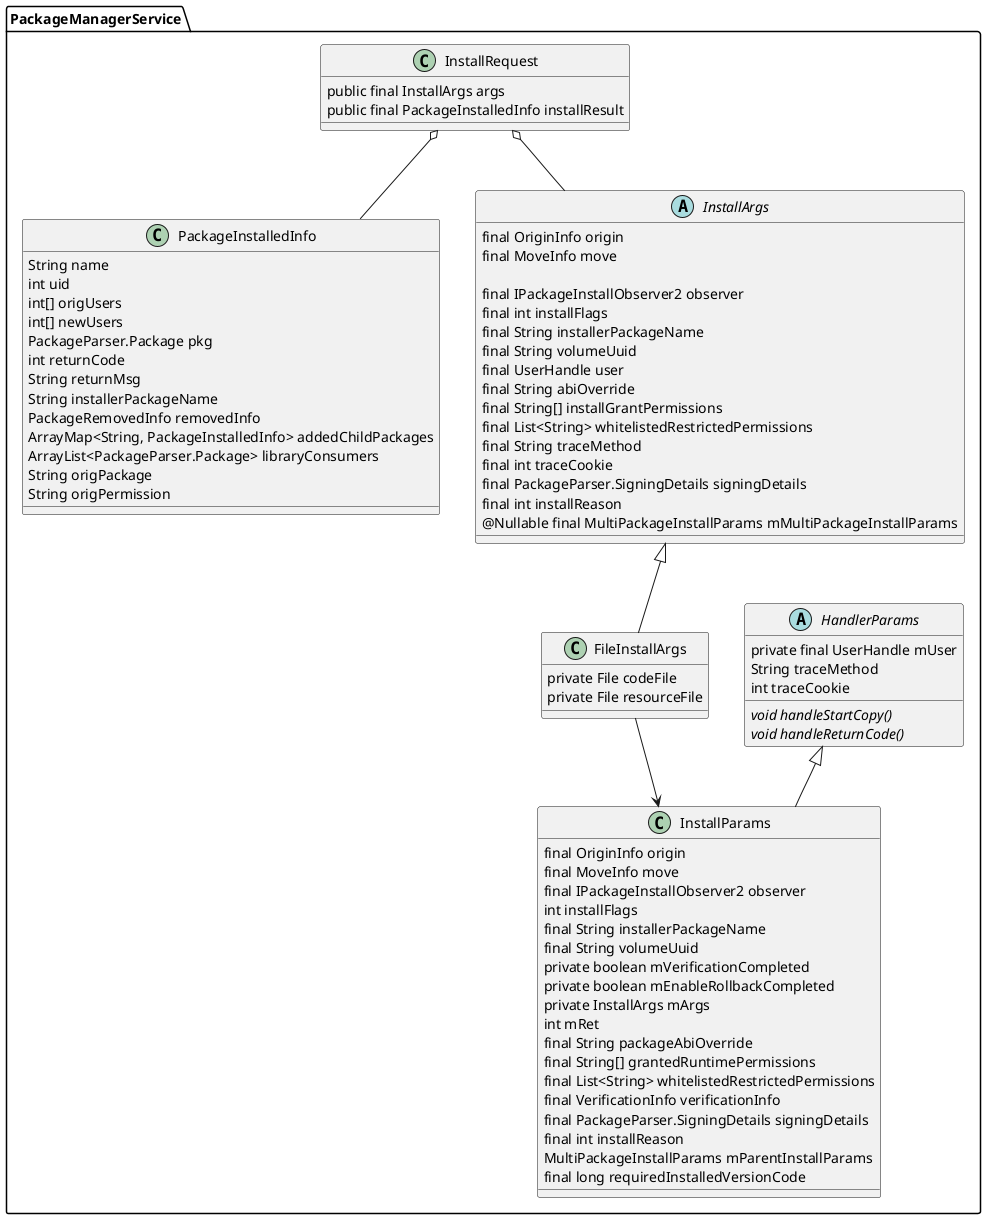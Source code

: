@startuml package-install-class-1
abstract class PackageManagerService.HandlerParams {
    private final UserHandle mUser
    String traceMethod
    int traceCookie

    {abstract} void handleStartCopy()
    {abstract} void handleReturnCode()
}


class PackageManagerService.InstallParams {
    final OriginInfo origin
    final MoveInfo move
    final IPackageInstallObserver2 observer
    int installFlags
    final String installerPackageName
    final String volumeUuid
    private boolean mVerificationCompleted
    private boolean mEnableRollbackCompleted
    private InstallArgs mArgs
    int mRet
    final String packageAbiOverride
    final String[] grantedRuntimePermissions
    final List<String> whitelistedRestrictedPermissions
    final VerificationInfo verificationInfo
    final PackageParser.SigningDetails signingDetails
    final int installReason
    MultiPackageInstallParams mParentInstallParams
    final long requiredInstalledVersionCode
    
}
PackageManagerService.HandlerParams <|-- PackageManagerService.InstallParams

class PackageManagerService.InstallRequest {
    public final InstallArgs args
    public final PackageInstalledInfo installResult
}
class PackageManagerService.PackageInstalledInfo {
    String name
    int uid
    int[] origUsers
    int[] newUsers
    PackageParser.Package pkg
    int returnCode
    String returnMsg
    String installerPackageName
    PackageRemovedInfo removedInfo
    ArrayMap<String, PackageInstalledInfo> addedChildPackages
    ArrayList<PackageParser.Package> libraryConsumers
    String origPackage
    String origPermission
}

abstract class PackageManagerService.InstallArgs {
    final OriginInfo origin
    final MoveInfo move

    final IPackageInstallObserver2 observer
    final int installFlags
    final String installerPackageName
    final String volumeUuid
    final UserHandle user
    final String abiOverride
    final String[] installGrantPermissions
    final List<String> whitelistedRestrictedPermissions
    final String traceMethod
    final int traceCookie
    final PackageParser.SigningDetails signingDetails
    final int installReason
    @Nullable final MultiPackageInstallParams mMultiPackageInstallParams
}

class PackageManagerService.FileInstallArgs {
    private File codeFile
    private File resourceFile    
}

PackageManagerService.InstallArgs <|-- PackageManagerService.FileInstallArgs

PackageManagerService.InstallRequest o-- PackageManagerService.PackageInstalledInfo
PackageManagerService.InstallRequest o-- PackageManagerService.InstallArgs 
PackageManagerService.FileInstallArgs --> PackageManagerService.InstallParams
@enduml
